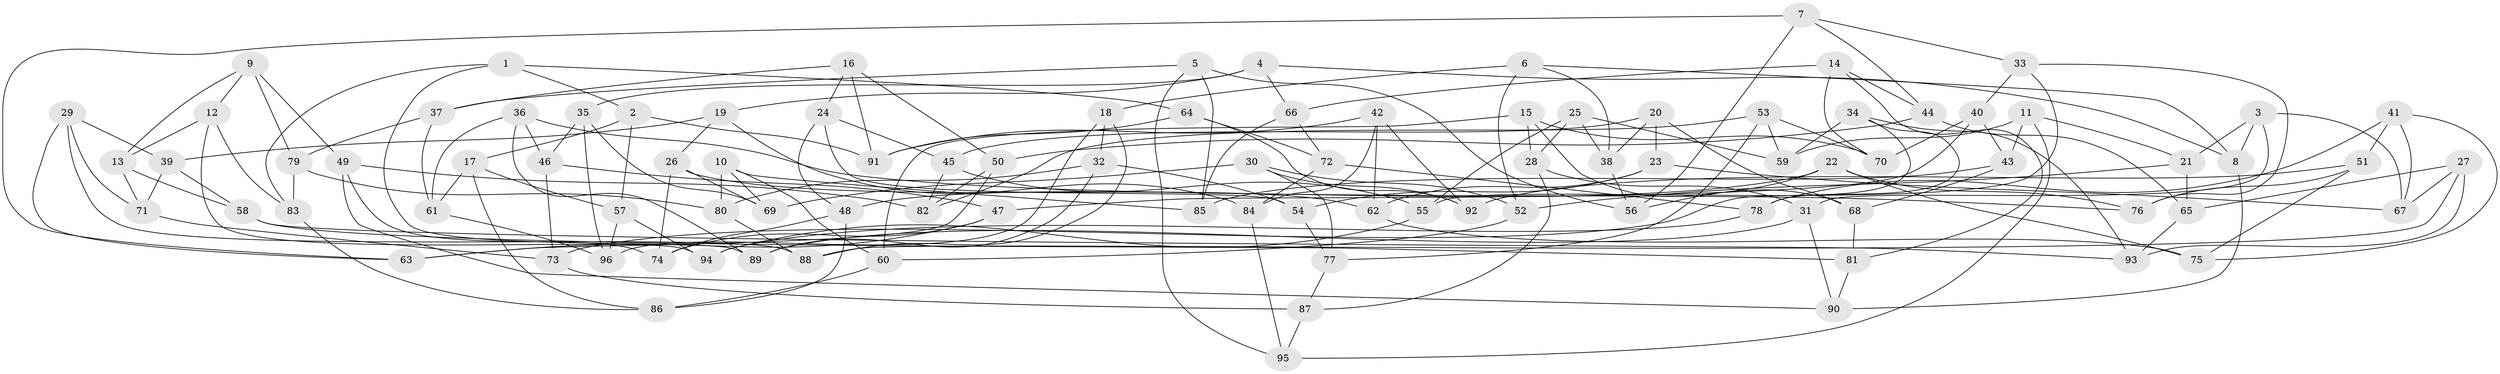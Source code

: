 // coarse degree distribution, {10: 0.017241379310344827, 8: 0.017241379310344827, 11: 0.06896551724137931, 4: 0.7241379310344828, 9: 0.06896551724137931, 3: 0.10344827586206896}
// Generated by graph-tools (version 1.1) at 2025/53/03/04/25 22:53:41]
// undirected, 96 vertices, 192 edges
graph export_dot {
  node [color=gray90,style=filled];
  1;
  2;
  3;
  4;
  5;
  6;
  7;
  8;
  9;
  10;
  11;
  12;
  13;
  14;
  15;
  16;
  17;
  18;
  19;
  20;
  21;
  22;
  23;
  24;
  25;
  26;
  27;
  28;
  29;
  30;
  31;
  32;
  33;
  34;
  35;
  36;
  37;
  38;
  39;
  40;
  41;
  42;
  43;
  44;
  45;
  46;
  47;
  48;
  49;
  50;
  51;
  52;
  53;
  54;
  55;
  56;
  57;
  58;
  59;
  60;
  61;
  62;
  63;
  64;
  65;
  66;
  67;
  68;
  69;
  70;
  71;
  72;
  73;
  74;
  75;
  76;
  77;
  78;
  79;
  80;
  81;
  82;
  83;
  84;
  85;
  86;
  87;
  88;
  89;
  90;
  91;
  92;
  93;
  94;
  95;
  96;
  1 -- 2;
  1 -- 64;
  1 -- 83;
  1 -- 89;
  2 -- 57;
  2 -- 91;
  2 -- 17;
  3 -- 31;
  3 -- 8;
  3 -- 67;
  3 -- 21;
  4 -- 8;
  4 -- 35;
  4 -- 66;
  4 -- 19;
  5 -- 95;
  5 -- 85;
  5 -- 37;
  5 -- 56;
  6 -- 52;
  6 -- 38;
  6 -- 8;
  6 -- 18;
  7 -- 33;
  7 -- 56;
  7 -- 44;
  7 -- 63;
  8 -- 90;
  9 -- 49;
  9 -- 79;
  9 -- 13;
  9 -- 12;
  10 -- 80;
  10 -- 69;
  10 -- 85;
  10 -- 60;
  11 -- 21;
  11 -- 43;
  11 -- 95;
  11 -- 59;
  12 -- 94;
  12 -- 13;
  12 -- 83;
  13 -- 71;
  13 -- 58;
  14 -- 81;
  14 -- 44;
  14 -- 66;
  14 -- 70;
  15 -- 60;
  15 -- 28;
  15 -- 70;
  15 -- 68;
  16 -- 50;
  16 -- 24;
  16 -- 91;
  16 -- 37;
  17 -- 86;
  17 -- 61;
  17 -- 57;
  18 -- 96;
  18 -- 88;
  18 -- 32;
  19 -- 26;
  19 -- 84;
  19 -- 39;
  20 -- 45;
  20 -- 68;
  20 -- 38;
  20 -- 23;
  21 -- 65;
  21 -- 52;
  22 -- 48;
  22 -- 76;
  22 -- 56;
  22 -- 75;
  23 -- 54;
  23 -- 67;
  23 -- 62;
  24 -- 48;
  24 -- 45;
  24 -- 54;
  25 -- 38;
  25 -- 59;
  25 -- 28;
  25 -- 55;
  26 -- 74;
  26 -- 62;
  26 -- 69;
  27 -- 93;
  27 -- 88;
  27 -- 65;
  27 -- 67;
  28 -- 87;
  28 -- 31;
  29 -- 63;
  29 -- 88;
  29 -- 39;
  29 -- 71;
  30 -- 92;
  30 -- 77;
  30 -- 69;
  30 -- 52;
  31 -- 89;
  31 -- 90;
  32 -- 89;
  32 -- 80;
  32 -- 54;
  33 -- 76;
  33 -- 40;
  33 -- 55;
  34 -- 78;
  34 -- 93;
  34 -- 59;
  34 -- 73;
  35 -- 46;
  35 -- 69;
  35 -- 96;
  36 -- 89;
  36 -- 76;
  36 -- 46;
  36 -- 61;
  37 -- 79;
  37 -- 61;
  38 -- 56;
  39 -- 58;
  39 -- 71;
  40 -- 47;
  40 -- 70;
  40 -- 43;
  41 -- 51;
  41 -- 75;
  41 -- 67;
  41 -- 78;
  42 -- 84;
  42 -- 92;
  42 -- 91;
  42 -- 62;
  43 -- 68;
  43 -- 85;
  44 -- 50;
  44 -- 65;
  45 -- 82;
  45 -- 55;
  46 -- 73;
  46 -- 47;
  47 -- 74;
  47 -- 63;
  48 -- 86;
  48 -- 74;
  49 -- 82;
  49 -- 90;
  49 -- 74;
  50 -- 63;
  50 -- 82;
  51 -- 76;
  51 -- 75;
  51 -- 92;
  52 -- 60;
  53 -- 70;
  53 -- 77;
  53 -- 59;
  53 -- 82;
  54 -- 77;
  55 -- 94;
  57 -- 96;
  57 -- 94;
  58 -- 93;
  58 -- 81;
  60 -- 86;
  61 -- 96;
  62 -- 75;
  64 -- 91;
  64 -- 72;
  64 -- 92;
  65 -- 93;
  66 -- 72;
  66 -- 85;
  68 -- 81;
  71 -- 73;
  72 -- 78;
  72 -- 84;
  73 -- 87;
  77 -- 87;
  78 -- 94;
  79 -- 83;
  79 -- 80;
  80 -- 88;
  81 -- 90;
  83 -- 86;
  84 -- 95;
  87 -- 95;
}
